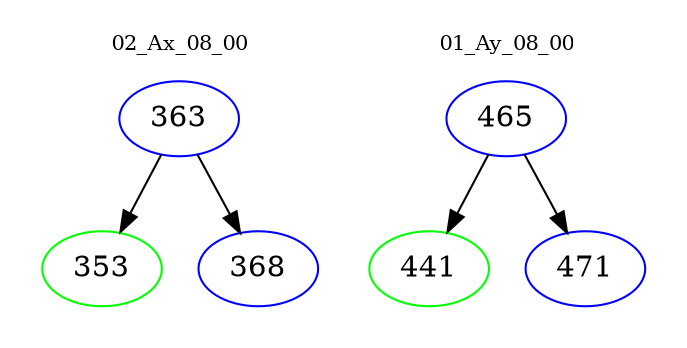digraph{
subgraph cluster_0 {
color = white
label = "02_Ax_08_00";
fontsize=10;
T0_363 [label="363", color="blue"]
T0_363 -> T0_353 [color="black"]
T0_353 [label="353", color="green"]
T0_363 -> T0_368 [color="black"]
T0_368 [label="368", color="blue"]
}
subgraph cluster_1 {
color = white
label = "01_Ay_08_00";
fontsize=10;
T1_465 [label="465", color="blue"]
T1_465 -> T1_441 [color="black"]
T1_441 [label="441", color="green"]
T1_465 -> T1_471 [color="black"]
T1_471 [label="471", color="blue"]
}
}

